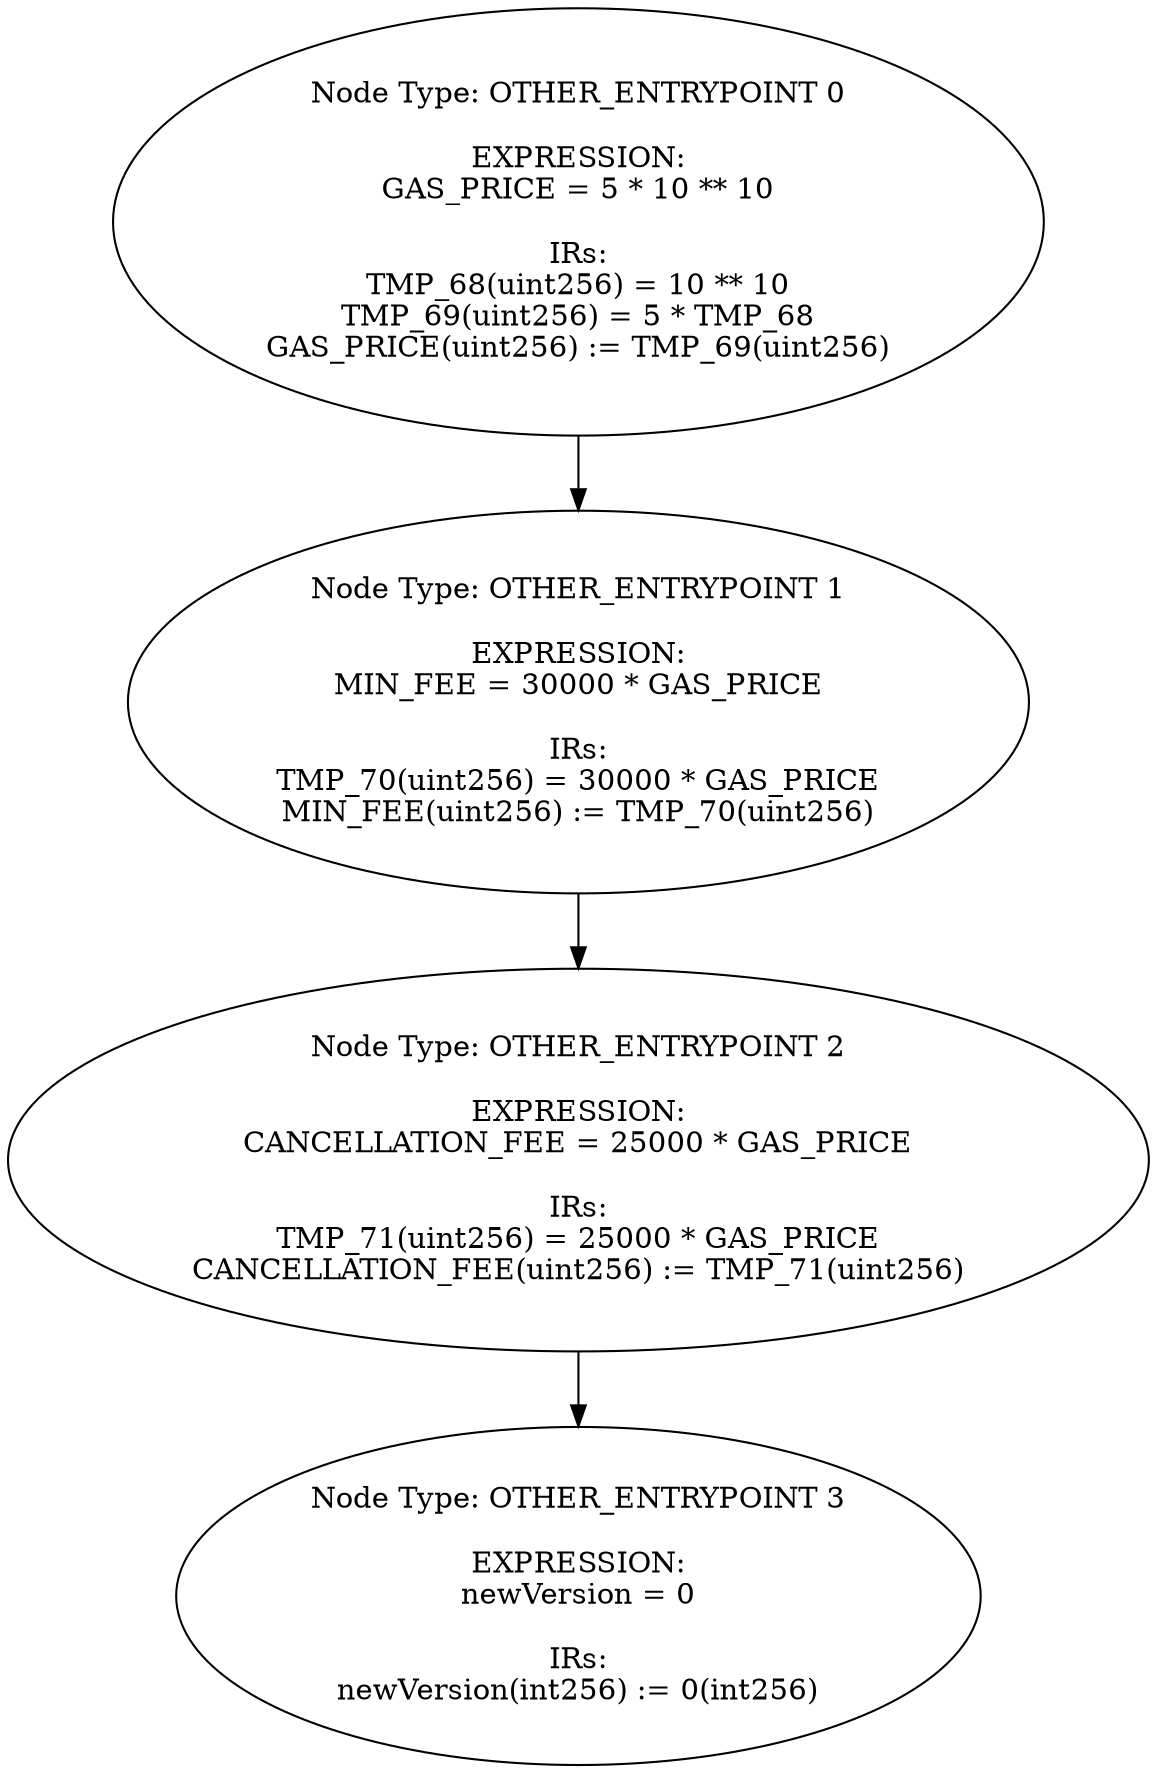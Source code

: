 digraph{
0[label="Node Type: OTHER_ENTRYPOINT 0

EXPRESSION:
GAS_PRICE = 5 * 10 ** 10

IRs:
TMP_68(uint256) = 10 ** 10
TMP_69(uint256) = 5 * TMP_68
GAS_PRICE(uint256) := TMP_69(uint256)"];
0->1;
1[label="Node Type: OTHER_ENTRYPOINT 1

EXPRESSION:
MIN_FEE = 30000 * GAS_PRICE

IRs:
TMP_70(uint256) = 30000 * GAS_PRICE
MIN_FEE(uint256) := TMP_70(uint256)"];
1->2;
2[label="Node Type: OTHER_ENTRYPOINT 2

EXPRESSION:
CANCELLATION_FEE = 25000 * GAS_PRICE

IRs:
TMP_71(uint256) = 25000 * GAS_PRICE
CANCELLATION_FEE(uint256) := TMP_71(uint256)"];
2->3;
3[label="Node Type: OTHER_ENTRYPOINT 3

EXPRESSION:
newVersion = 0

IRs:
newVersion(int256) := 0(int256)"];
}
